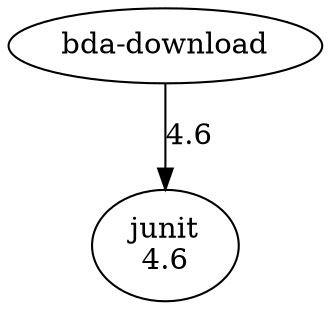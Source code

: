 
/* * directed graph dot input file. * * generated by ivy report */
            digraph G {
   	 "ncicb-bda-download" [label="bda-download"];
     
   	    "junit-junit" [label="junit\n4.6"];
"ncicb-bda-download" -> "junit-junit" [label="4.6"];
}